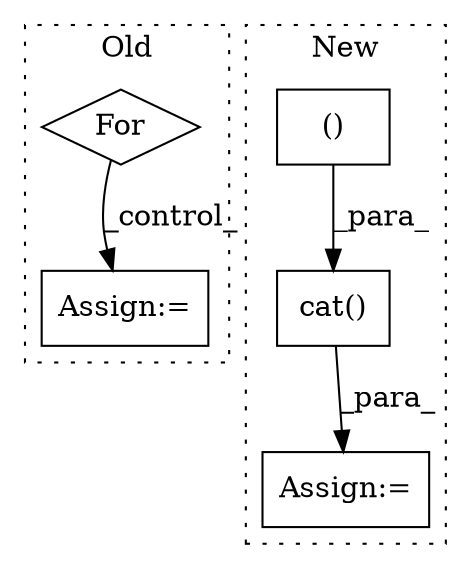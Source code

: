 digraph G {
subgraph cluster0 {
1 [label="For" a="107" s="1157,1182" l="4,5" shape="diamond"];
4 [label="Assign:=" a="68" s="1188" l="3" shape="box"];
label = "Old";
style="dotted";
}
subgraph cluster1 {
2 [label="cat()" a="75" s="1773,1818" l="10,8" shape="box"];
3 [label="Assign:=" a="68" s="1860" l="3" shape="box"];
5 [label="()" a="54" s="1731" l="10" shape="box"];
label = "New";
style="dotted";
}
1 -> 4 [label="_control_"];
2 -> 3 [label="_para_"];
5 -> 2 [label="_para_"];
}